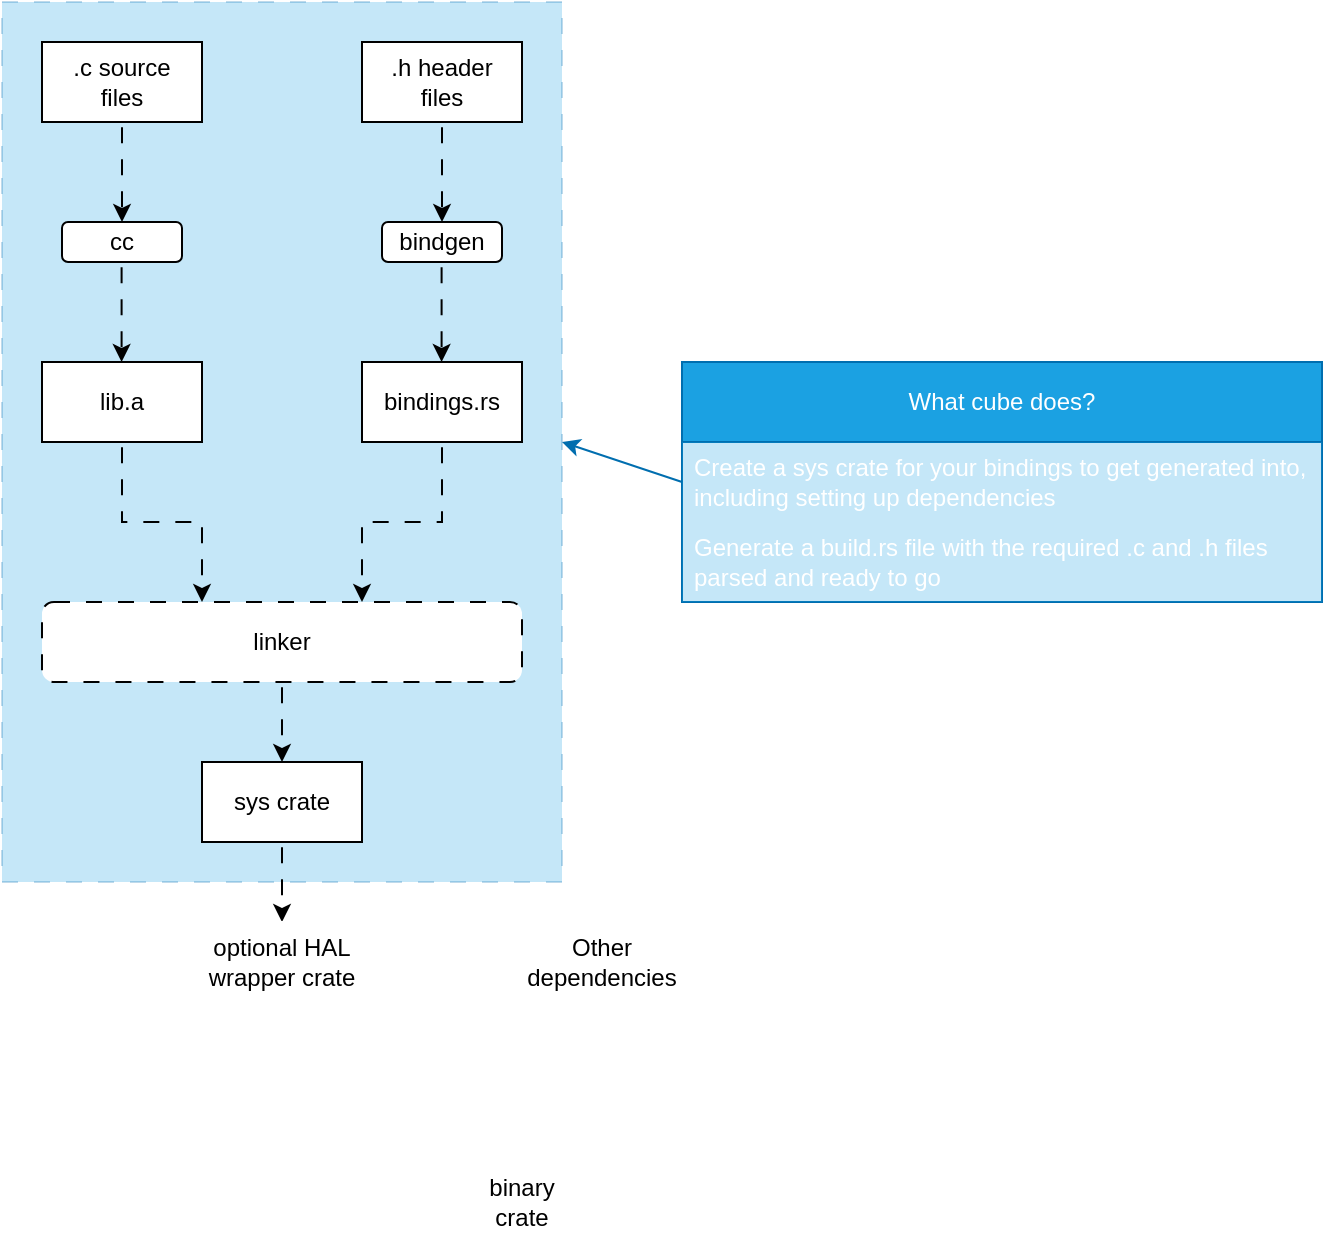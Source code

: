 <mxfile>
    <diagram id="dgb7nIoSoP24Rl5fJk_6" name="Page-1">
        <mxGraphModel dx="1274" dy="837" grid="1" gridSize="10" guides="1" tooltips="1" connect="1" arrows="1" fold="1" page="1" pageScale="1" pageWidth="1169" pageHeight="827" background="none" math="0" shadow="0">
            <root>
                <mxCell id="0"/>
                <mxCell id="1" parent="0"/>
                <mxCell id="39" value="" style="rounded=0;whiteSpace=wrap;html=1;fillStyle=auto;strokeColor=#006EAF;opacity=25;dashed=1;dashPattern=8 8;fillColor=#1ba1e2;fontColor=#ffffff;" parent="1" vertex="1">
                    <mxGeometry x="180" y="20" width="280" height="440" as="geometry"/>
                </mxCell>
                <mxCell id="2" value=".c source&lt;br&gt;files" style="rounded=0;whiteSpace=wrap;html=1;" parent="1" vertex="1">
                    <mxGeometry x="200" y="40" width="80" height="40" as="geometry"/>
                </mxCell>
                <mxCell id="4" value="" style="endArrow=classic;html=1;exitX=0.5;exitY=1;exitDx=0;exitDy=0;flowAnimation=1;entryX=0.5;entryY=0;entryDx=0;entryDy=0;" parent="1" source="2" target="9" edge="1">
                    <mxGeometry width="50" height="50" relative="1" as="geometry">
                        <mxPoint x="310" y="199" as="sourcePoint"/>
                        <mxPoint x="240" y="120" as="targetPoint"/>
                    </mxGeometry>
                </mxCell>
                <mxCell id="9" value="cc" style="rounded=1;whiteSpace=wrap;html=1;glass=0;shadow=0;" parent="1" vertex="1">
                    <mxGeometry x="210" y="130" width="60" height="20" as="geometry"/>
                </mxCell>
                <mxCell id="10" value="" style="endArrow=classic;html=1;exitX=0.5;exitY=1;exitDx=0;exitDy=0;flowAnimation=1;entryX=0.5;entryY=0;entryDx=0;entryDy=0;" parent="1" edge="1">
                    <mxGeometry width="50" height="50" relative="1" as="geometry">
                        <mxPoint x="239.8" y="150" as="sourcePoint"/>
                        <mxPoint x="239.8" y="200" as="targetPoint"/>
                    </mxGeometry>
                </mxCell>
                <mxCell id="11" value="lib.a" style="rounded=0;whiteSpace=wrap;html=1;" parent="1" vertex="1">
                    <mxGeometry x="200" y="200" width="80" height="40" as="geometry"/>
                </mxCell>
                <mxCell id="12" value=".h header&lt;br&gt;files" style="rounded=0;whiteSpace=wrap;html=1;" parent="1" vertex="1">
                    <mxGeometry x="360" y="40" width="80" height="40" as="geometry"/>
                </mxCell>
                <mxCell id="13" value="" style="endArrow=classic;html=1;exitX=0.5;exitY=1;exitDx=0;exitDy=0;flowAnimation=1;entryX=0.5;entryY=0;entryDx=0;entryDy=0;" parent="1" source="12" target="14" edge="1">
                    <mxGeometry width="50" height="50" relative="1" as="geometry">
                        <mxPoint x="470" y="199" as="sourcePoint"/>
                        <mxPoint x="400" y="120" as="targetPoint"/>
                    </mxGeometry>
                </mxCell>
                <mxCell id="14" value="bindgen" style="rounded=1;whiteSpace=wrap;html=1;glass=0;shadow=0;" parent="1" vertex="1">
                    <mxGeometry x="370" y="130" width="60" height="20" as="geometry"/>
                </mxCell>
                <mxCell id="15" value="" style="endArrow=classic;html=1;exitX=0.5;exitY=1;exitDx=0;exitDy=0;flowAnimation=1;entryX=0.5;entryY=0;entryDx=0;entryDy=0;" parent="1" edge="1">
                    <mxGeometry width="50" height="50" relative="1" as="geometry">
                        <mxPoint x="399.8" y="150" as="sourcePoint"/>
                        <mxPoint x="399.8" y="200" as="targetPoint"/>
                    </mxGeometry>
                </mxCell>
                <mxCell id="16" value="bindings.rs" style="rounded=0;whiteSpace=wrap;html=1;" parent="1" vertex="1">
                    <mxGeometry x="360" y="200" width="80" height="40" as="geometry"/>
                </mxCell>
                <mxCell id="17" value="" style="endArrow=classic;html=1;exitX=0.5;exitY=1;exitDx=0;exitDy=0;snapToPoint=0;flowAnimation=1;ignoreEdge=0;orthogonalLoop=0;orthogonal=0;enumerate=0;comic=0;arcSize=20;rounded=0;" parent="1" source="16" edge="1">
                    <mxGeometry width="50" height="50" relative="1" as="geometry">
                        <mxPoint x="380" y="280" as="sourcePoint"/>
                        <mxPoint x="360" y="320" as="targetPoint"/>
                        <Array as="points">
                            <mxPoint x="400" y="280"/>
                            <mxPoint x="370" y="280"/>
                            <mxPoint x="360" y="280"/>
                        </Array>
                    </mxGeometry>
                </mxCell>
                <mxCell id="19" value="" style="endArrow=classic;html=1;rounded=0;comic=0;exitX=0.5;exitY=1;exitDx=0;exitDy=0;flowAnimation=1;" parent="1" source="11" edge="1">
                    <mxGeometry width="50" height="50" relative="1" as="geometry">
                        <mxPoint x="310" y="270" as="sourcePoint"/>
                        <mxPoint x="280" y="320" as="targetPoint"/>
                        <Array as="points">
                            <mxPoint x="240" y="280"/>
                            <mxPoint x="280" y="280"/>
                        </Array>
                    </mxGeometry>
                </mxCell>
                <mxCell id="20" value="linker" style="rounded=1;whiteSpace=wrap;html=1;glass=0;shadow=0;dashed=1;dashPattern=8 8;" parent="1" vertex="1">
                    <mxGeometry x="200" y="320" width="240" height="40" as="geometry"/>
                </mxCell>
                <mxCell id="21" value="" style="endArrow=classic;html=1;rounded=0;comic=0;exitX=0.5;exitY=1;exitDx=0;exitDy=0;ignoreEdge=0;flowAnimation=1;" parent="1" source="20" edge="1">
                    <mxGeometry width="50" height="50" relative="1" as="geometry">
                        <mxPoint x="270" y="330" as="sourcePoint"/>
                        <mxPoint x="320" y="400" as="targetPoint"/>
                    </mxGeometry>
                </mxCell>
                <mxCell id="22" value="sys crate" style="rounded=0;whiteSpace=wrap;html=1;shadow=0;glass=0;" parent="1" vertex="1">
                    <mxGeometry x="280" y="400" width="80" height="40" as="geometry"/>
                </mxCell>
                <mxCell id="28" value="" style="endArrow=classic;html=1;entryX=0.5;entryY=0;entryDx=0;entryDy=0;flowAnimation=1;exitX=0.5;exitY=1;exitDx=0;exitDy=0;" parent="1" source="22" target="29" edge="1">
                    <mxGeometry width="50" height="50" relative="1" as="geometry">
                        <mxPoint x="360" y="419.58" as="sourcePoint"/>
                        <mxPoint x="520" y="420" as="targetPoint"/>
                    </mxGeometry>
                </mxCell>
                <mxCell id="29" value="optional HAL wrapper crate" style="rounded=1;whiteSpace=wrap;html=1;dashed=1;fillStyle=auto;gradientColor=none;strokeColor=#FFFFFF;backgroundOutline=0;treeMoving=0;treeFolding=0;portConstraintRotation=0;dashPattern=8 8;" parent="1" vertex="1">
                    <mxGeometry x="280" y="480" width="80" height="40" as="geometry"/>
                </mxCell>
                <mxCell id="30" value="binary&lt;br&gt;crate" style="rounded=0;whiteSpace=wrap;html=1;fillStyle=auto;gradientColor=none;strokeColor=#FFFFFF;" parent="1" vertex="1">
                    <mxGeometry x="360" y="600" width="160" height="40" as="geometry"/>
                </mxCell>
                <mxCell id="34" value="" style="endArrow=classic;html=1;strokeColor=#FFFFFF;exitX=0.5;exitY=1;exitDx=0;exitDy=0;entryX=0.25;entryY=0;entryDx=0;entryDy=0;rounded=0;flowAnimation=1;" parent="1" source="29" target="30" edge="1">
                    <mxGeometry width="50" height="50" relative="1" as="geometry">
                        <mxPoint x="420" y="510" as="sourcePoint"/>
                        <mxPoint x="470" y="460" as="targetPoint"/>
                        <Array as="points">
                            <mxPoint x="320" y="560"/>
                            <mxPoint x="400" y="560"/>
                        </Array>
                    </mxGeometry>
                </mxCell>
                <mxCell id="36" value="" style="endArrow=classic;html=1;rounded=0;strokeColor=#FFFFFF;entryX=0.75;entryY=0;entryDx=0;entryDy=0;flowAnimation=1;" parent="1" target="30" edge="1">
                    <mxGeometry width="50" height="50" relative="1" as="geometry">
                        <mxPoint x="480" y="520" as="sourcePoint"/>
                        <mxPoint x="550" y="500" as="targetPoint"/>
                    </mxGeometry>
                </mxCell>
                <mxCell id="37" value="Other dependencies" style="rounded=0;whiteSpace=wrap;html=1;fillStyle=auto;strokeColor=#FFFFFF;" parent="1" vertex="1">
                    <mxGeometry x="440" y="480" width="80" height="40" as="geometry"/>
                </mxCell>
                <mxCell id="41" value="What cube does?" style="swimlane;fontStyle=0;childLayout=stackLayout;horizontal=1;startSize=40;horizontalStack=0;resizeParent=1;resizeParentMax=0;resizeLast=0;collapsible=1;marginBottom=0;whiteSpace=wrap;html=1;rounded=1;fillStyle=auto;strokeColor=#006EAF;fillColor=#1ba1e2;fontColor=#ffffff;arcSize=0;" parent="1" vertex="1">
                    <mxGeometry x="520" y="200" width="320" height="120" as="geometry">
                        <mxRectangle x="520" y="200" width="320" height="40" as="alternateBounds"/>
                    </mxGeometry>
                </mxCell>
                <mxCell id="42" value="Create a sys crate for your bindings to get generated into, including setting up dependencies&lt;br&gt;" style="text;strokeColor=none;fillColor=#1ba1e2;align=left;verticalAlign=middle;spacingLeft=4;spacingRight=4;overflow=hidden;points=[[0,0.5],[1,0.5]];portConstraint=eastwest;rotatable=0;whiteSpace=wrap;html=1;rounded=1;fillStyle=auto;opacity=25;arcSize=0;fontColor=#ffffff;" parent="41" vertex="1">
                    <mxGeometry y="40" width="320" height="40" as="geometry"/>
                </mxCell>
                <mxCell id="44" value="Generate a build.rs file with the required .c and .h files parsed and ready to go" style="text;strokeColor=none;fillColor=#1ba1e2;align=left;verticalAlign=middle;spacingLeft=4;spacingRight=4;overflow=hidden;points=[[0,0.5],[1,0.5]];portConstraint=eastwest;rotatable=0;whiteSpace=wrap;html=1;rounded=1;dashed=1;dashPattern=8 8;fillStyle=auto;opacity=25;arcSize=0;fontColor=#ffffff;" parent="41" vertex="1">
                    <mxGeometry y="80" width="320" height="40" as="geometry"/>
                </mxCell>
                <mxCell id="48" style="edgeStyle=none;rounded=0;html=1;entryX=1;entryY=0.5;entryDx=0;entryDy=0;strokeColor=#006EAF;fillColor=#1ba1e2;exitX=0;exitY=0.5;exitDx=0;exitDy=0;" parent="1" source="41" target="39" edge="1">
                    <mxGeometry relative="1" as="geometry">
                        <mxPoint x="510" y="210" as="sourcePoint"/>
                    </mxGeometry>
                </mxCell>
            </root>
        </mxGraphModel>
    </diagram>
</mxfile>